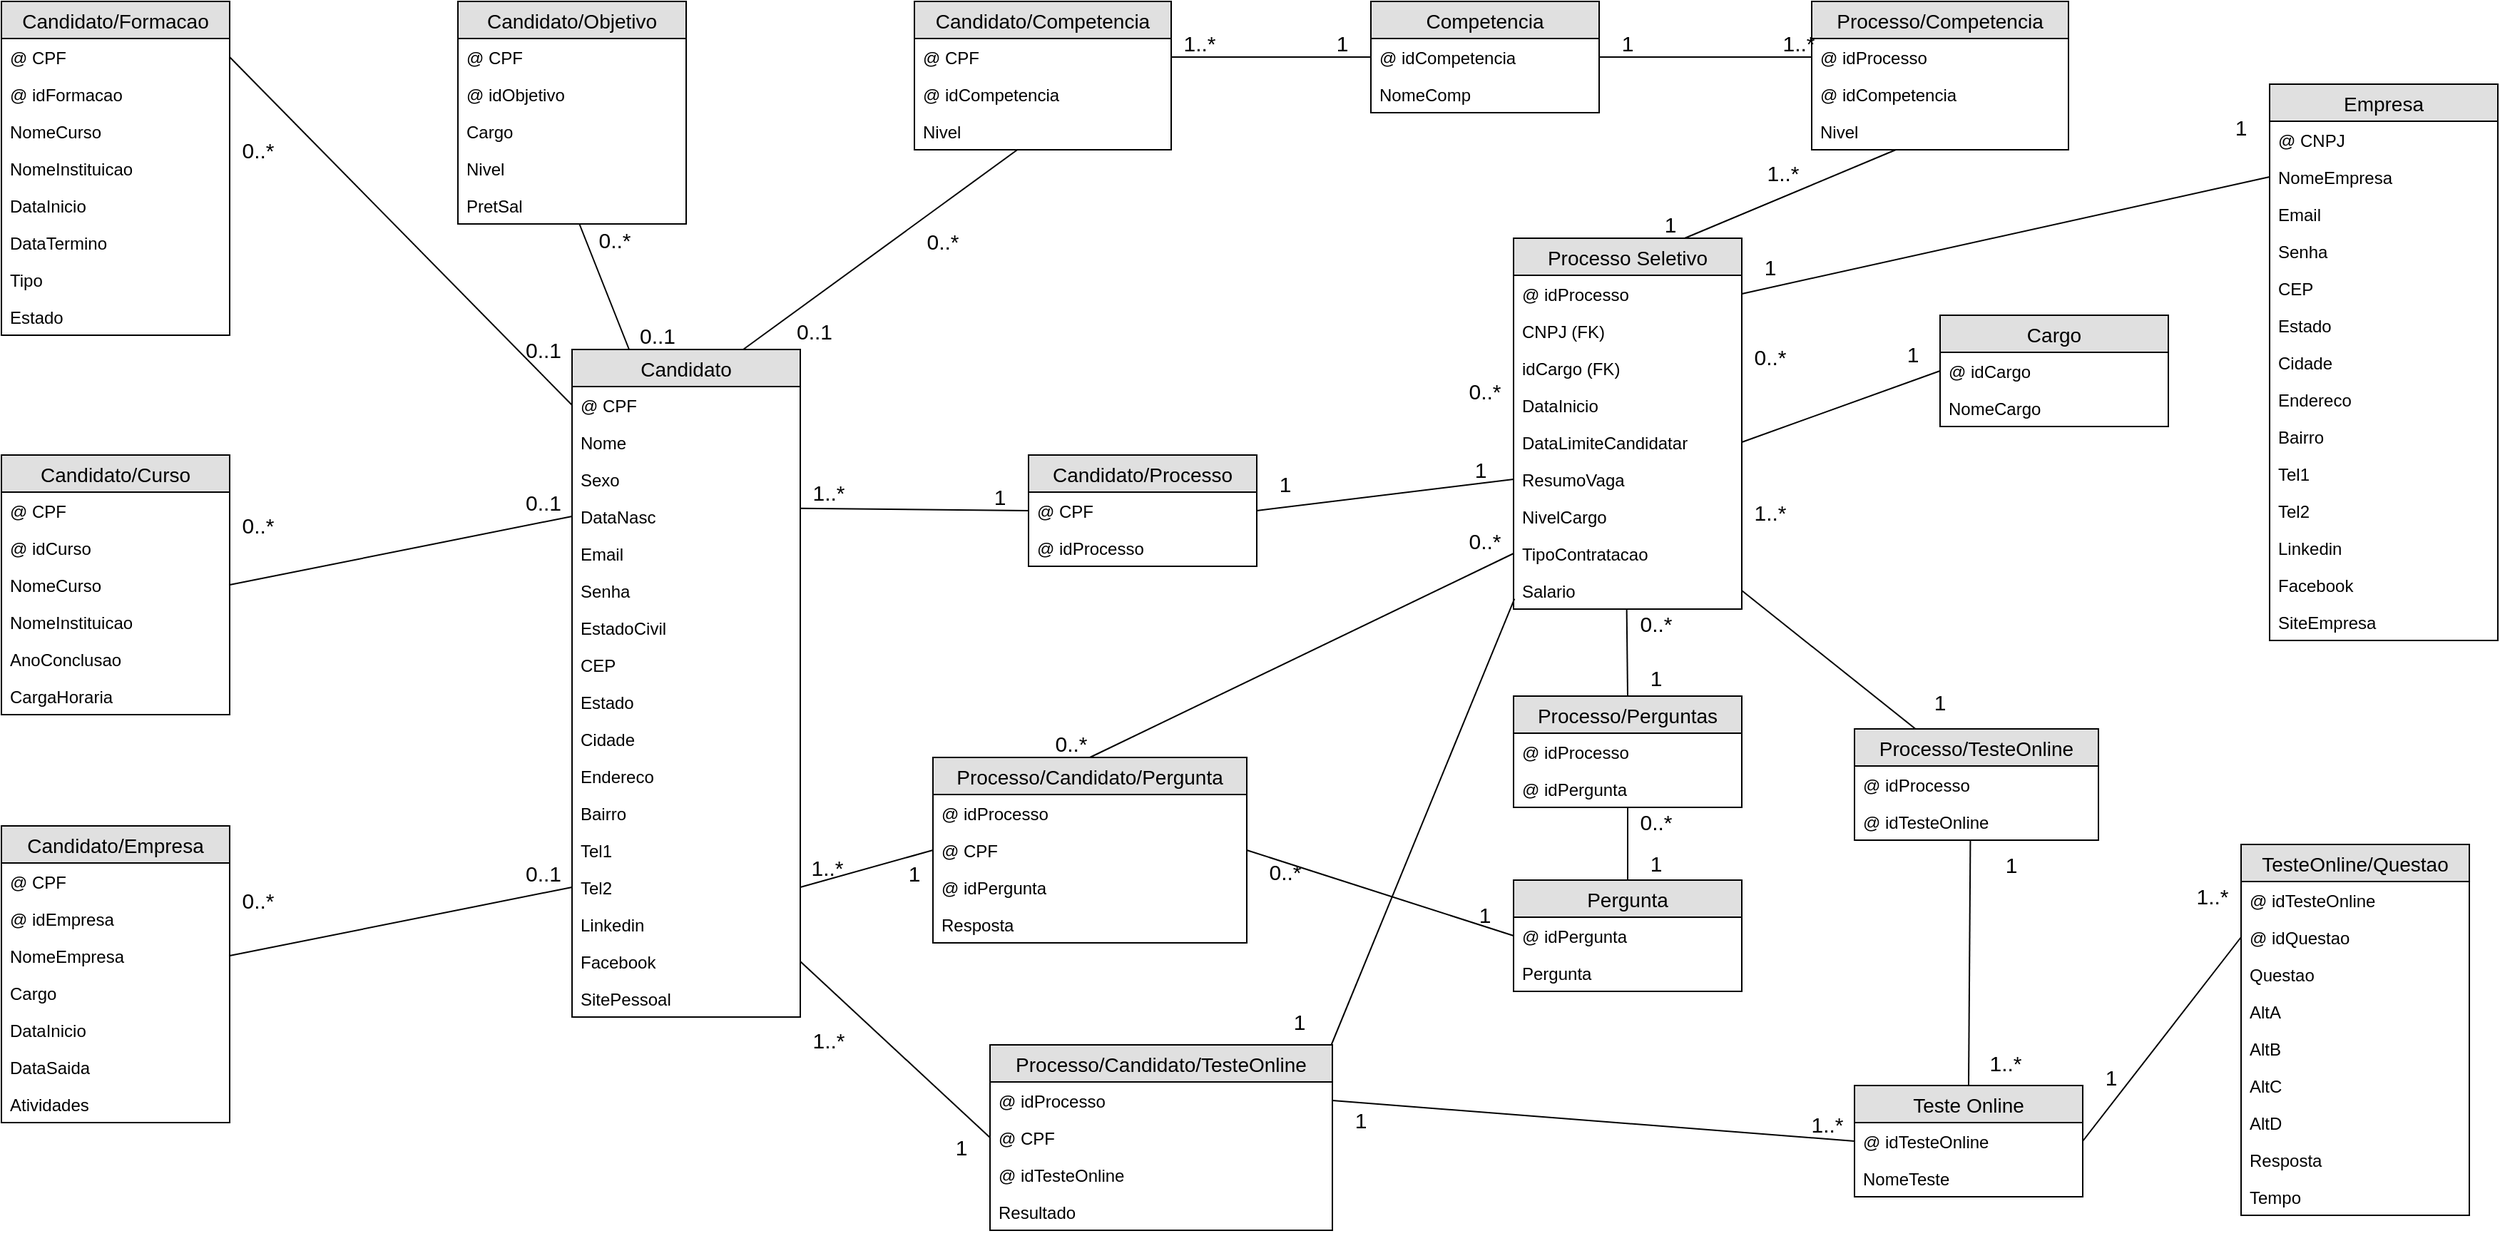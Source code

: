 <mxfile pages="1" version="11.2.3" type="device"><diagram id="gZRKdCwl7Jp5QsV24mif" name="Page-1"><mxGraphModel dx="2188" dy="503" grid="1" gridSize="10" guides="1" tooltips="1" connect="1" arrows="1" fold="1" page="1" pageScale="1" pageWidth="1169" pageHeight="827" math="0" shadow="0"><root><mxCell id="0"/><mxCell id="1" parent="0"/><mxCell id="XUHf2c2LkmQkHWAcZrHW-156" style="edgeStyle=none;rounded=0;orthogonalLoop=1;jettySize=auto;html=1;exitX=0.25;exitY=0;exitDx=0;exitDy=0;endArrow=none;endFill=0;" parent="1" source="XUHf2c2LkmQkHWAcZrHW-3" target="XUHf2c2LkmQkHWAcZrHW-34" edge="1"><mxGeometry relative="1" as="geometry"/></mxCell><mxCell id="XUHf2c2LkmQkHWAcZrHW-157" style="edgeStyle=none;rounded=0;orthogonalLoop=1;jettySize=auto;html=1;exitX=0.75;exitY=0;exitDx=0;exitDy=0;endArrow=none;endFill=0;" parent="1" source="XUHf2c2LkmQkHWAcZrHW-3" target="XUHf2c2LkmQkHWAcZrHW-56" edge="1"><mxGeometry relative="1" as="geometry"/></mxCell><mxCell id="XUHf2c2LkmQkHWAcZrHW-3" value="Candidato" style="swimlane;fontStyle=0;childLayout=stackLayout;horizontal=1;startSize=26;fillColor=#e0e0e0;horizontalStack=0;resizeParent=1;resizeParentMax=0;resizeLast=0;collapsible=1;marginBottom=0;swimlaneFillColor=#ffffff;align=center;fontSize=14;" parent="1" vertex="1"><mxGeometry x="160" y="284" width="160" height="468" as="geometry"/></mxCell><mxCell id="XUHf2c2LkmQkHWAcZrHW-4" value="@ CPF" style="text;strokeColor=none;fillColor=none;spacingLeft=4;spacingRight=4;overflow=hidden;rotatable=0;points=[[0,0.5],[1,0.5]];portConstraint=eastwest;fontSize=12;" parent="XUHf2c2LkmQkHWAcZrHW-3" vertex="1"><mxGeometry y="26" width="160" height="26" as="geometry"/></mxCell><mxCell id="XUHf2c2LkmQkHWAcZrHW-5" value="Nome" style="text;strokeColor=none;fillColor=none;spacingLeft=4;spacingRight=4;overflow=hidden;rotatable=0;points=[[0,0.5],[1,0.5]];portConstraint=eastwest;fontSize=12;" parent="XUHf2c2LkmQkHWAcZrHW-3" vertex="1"><mxGeometry y="52" width="160" height="26" as="geometry"/></mxCell><mxCell id="XUHf2c2LkmQkHWAcZrHW-6" value="Sexo" style="text;strokeColor=none;fillColor=none;spacingLeft=4;spacingRight=4;overflow=hidden;rotatable=0;points=[[0,0.5],[1,0.5]];portConstraint=eastwest;fontSize=12;" parent="XUHf2c2LkmQkHWAcZrHW-3" vertex="1"><mxGeometry y="78" width="160" height="26" as="geometry"/></mxCell><mxCell id="XUHf2c2LkmQkHWAcZrHW-7" value="DataNasc" style="text;strokeColor=none;fillColor=none;spacingLeft=4;spacingRight=4;overflow=hidden;rotatable=0;points=[[0,0.5],[1,0.5]];portConstraint=eastwest;fontSize=12;" parent="XUHf2c2LkmQkHWAcZrHW-3" vertex="1"><mxGeometry y="104" width="160" height="26" as="geometry"/></mxCell><mxCell id="XUHf2c2LkmQkHWAcZrHW-8" value="Email" style="text;strokeColor=none;fillColor=none;spacingLeft=4;spacingRight=4;overflow=hidden;rotatable=0;points=[[0,0.5],[1,0.5]];portConstraint=eastwest;fontSize=12;" parent="XUHf2c2LkmQkHWAcZrHW-3" vertex="1"><mxGeometry y="130" width="160" height="26" as="geometry"/></mxCell><mxCell id="XUHf2c2LkmQkHWAcZrHW-9" value="Senha" style="text;strokeColor=none;fillColor=none;spacingLeft=4;spacingRight=4;overflow=hidden;rotatable=0;points=[[0,0.5],[1,0.5]];portConstraint=eastwest;fontSize=12;" parent="XUHf2c2LkmQkHWAcZrHW-3" vertex="1"><mxGeometry y="156" width="160" height="26" as="geometry"/></mxCell><mxCell id="XUHf2c2LkmQkHWAcZrHW-10" value="EstadoCivil" style="text;strokeColor=none;fillColor=none;spacingLeft=4;spacingRight=4;overflow=hidden;rotatable=0;points=[[0,0.5],[1,0.5]];portConstraint=eastwest;fontSize=12;" parent="XUHf2c2LkmQkHWAcZrHW-3" vertex="1"><mxGeometry y="182" width="160" height="26" as="geometry"/></mxCell><mxCell id="XUHf2c2LkmQkHWAcZrHW-11" value="CEP" style="text;strokeColor=none;fillColor=none;spacingLeft=4;spacingRight=4;overflow=hidden;rotatable=0;points=[[0,0.5],[1,0.5]];portConstraint=eastwest;fontSize=12;" parent="XUHf2c2LkmQkHWAcZrHW-3" vertex="1"><mxGeometry y="208" width="160" height="26" as="geometry"/></mxCell><mxCell id="XUHf2c2LkmQkHWAcZrHW-12" value="Estado" style="text;strokeColor=none;fillColor=none;spacingLeft=4;spacingRight=4;overflow=hidden;rotatable=0;points=[[0,0.5],[1,0.5]];portConstraint=eastwest;fontSize=12;" parent="XUHf2c2LkmQkHWAcZrHW-3" vertex="1"><mxGeometry y="234" width="160" height="26" as="geometry"/></mxCell><mxCell id="XUHf2c2LkmQkHWAcZrHW-13" value="Cidade" style="text;strokeColor=none;fillColor=none;spacingLeft=4;spacingRight=4;overflow=hidden;rotatable=0;points=[[0,0.5],[1,0.5]];portConstraint=eastwest;fontSize=12;" parent="XUHf2c2LkmQkHWAcZrHW-3" vertex="1"><mxGeometry y="260" width="160" height="26" as="geometry"/></mxCell><mxCell id="XUHf2c2LkmQkHWAcZrHW-14" value="Endereco" style="text;strokeColor=none;fillColor=none;spacingLeft=4;spacingRight=4;overflow=hidden;rotatable=0;points=[[0,0.5],[1,0.5]];portConstraint=eastwest;fontSize=12;" parent="XUHf2c2LkmQkHWAcZrHW-3" vertex="1"><mxGeometry y="286" width="160" height="26" as="geometry"/></mxCell><mxCell id="XUHf2c2LkmQkHWAcZrHW-15" value="Bairro" style="text;strokeColor=none;fillColor=none;spacingLeft=4;spacingRight=4;overflow=hidden;rotatable=0;points=[[0,0.5],[1,0.5]];portConstraint=eastwest;fontSize=12;" parent="XUHf2c2LkmQkHWAcZrHW-3" vertex="1"><mxGeometry y="312" width="160" height="26" as="geometry"/></mxCell><mxCell id="XUHf2c2LkmQkHWAcZrHW-16" value="Tel1" style="text;strokeColor=none;fillColor=none;spacingLeft=4;spacingRight=4;overflow=hidden;rotatable=0;points=[[0,0.5],[1,0.5]];portConstraint=eastwest;fontSize=12;" parent="XUHf2c2LkmQkHWAcZrHW-3" vertex="1"><mxGeometry y="338" width="160" height="26" as="geometry"/></mxCell><mxCell id="XUHf2c2LkmQkHWAcZrHW-17" value="Tel2" style="text;strokeColor=none;fillColor=none;spacingLeft=4;spacingRight=4;overflow=hidden;rotatable=0;points=[[0,0.5],[1,0.5]];portConstraint=eastwest;fontSize=12;" parent="XUHf2c2LkmQkHWAcZrHW-3" vertex="1"><mxGeometry y="364" width="160" height="26" as="geometry"/></mxCell><mxCell id="XUHf2c2LkmQkHWAcZrHW-18" value="Linkedin" style="text;strokeColor=none;fillColor=none;spacingLeft=4;spacingRight=4;overflow=hidden;rotatable=0;points=[[0,0.5],[1,0.5]];portConstraint=eastwest;fontSize=12;" parent="XUHf2c2LkmQkHWAcZrHW-3" vertex="1"><mxGeometry y="390" width="160" height="26" as="geometry"/></mxCell><mxCell id="XUHf2c2LkmQkHWAcZrHW-19" value="Facebook" style="text;strokeColor=none;fillColor=none;spacingLeft=4;spacingRight=4;overflow=hidden;rotatable=0;points=[[0,0.5],[1,0.5]];portConstraint=eastwest;fontSize=12;" parent="XUHf2c2LkmQkHWAcZrHW-3" vertex="1"><mxGeometry y="416" width="160" height="26" as="geometry"/></mxCell><mxCell id="XUHf2c2LkmQkHWAcZrHW-20" value="SitePessoal" style="text;strokeColor=none;fillColor=none;spacingLeft=4;spacingRight=4;overflow=hidden;rotatable=0;points=[[0,0.5],[1,0.5]];portConstraint=eastwest;fontSize=12;" parent="XUHf2c2LkmQkHWAcZrHW-3" vertex="1"><mxGeometry y="442" width="160" height="26" as="geometry"/></mxCell><mxCell id="XUHf2c2LkmQkHWAcZrHW-21" value="Candidato/Formacao" style="swimlane;fontStyle=0;childLayout=stackLayout;horizontal=1;startSize=26;fillColor=#e0e0e0;horizontalStack=0;resizeParent=1;resizeParentMax=0;resizeLast=0;collapsible=1;marginBottom=0;swimlaneFillColor=#ffffff;align=center;fontSize=14;" parent="1" vertex="1"><mxGeometry x="-240" y="40" width="160" height="234" as="geometry"/></mxCell><mxCell id="XUHf2c2LkmQkHWAcZrHW-22" value="@ CPF" style="text;strokeColor=none;fillColor=none;spacingLeft=4;spacingRight=4;overflow=hidden;rotatable=0;points=[[0,0.5],[1,0.5]];portConstraint=eastwest;fontSize=12;" parent="XUHf2c2LkmQkHWAcZrHW-21" vertex="1"><mxGeometry y="26" width="160" height="26" as="geometry"/></mxCell><mxCell id="gfKZ4lxJIzVtjunbS7-8-3" value="@ idFormacao" style="text;strokeColor=none;fillColor=none;spacingLeft=4;spacingRight=4;overflow=hidden;rotatable=0;points=[[0,0.5],[1,0.5]];portConstraint=eastwest;fontSize=12;" vertex="1" parent="XUHf2c2LkmQkHWAcZrHW-21"><mxGeometry y="52" width="160" height="26" as="geometry"/></mxCell><mxCell id="XUHf2c2LkmQkHWAcZrHW-23" value="NomeCurso" style="text;strokeColor=none;fillColor=none;spacingLeft=4;spacingRight=4;overflow=hidden;rotatable=0;points=[[0,0.5],[1,0.5]];portConstraint=eastwest;fontSize=12;" parent="XUHf2c2LkmQkHWAcZrHW-21" vertex="1"><mxGeometry y="78" width="160" height="26" as="geometry"/></mxCell><mxCell id="XUHf2c2LkmQkHWAcZrHW-24" value="NomeInstituicao" style="text;strokeColor=none;fillColor=none;spacingLeft=4;spacingRight=4;overflow=hidden;rotatable=0;points=[[0,0.5],[1,0.5]];portConstraint=eastwest;fontSize=12;" parent="XUHf2c2LkmQkHWAcZrHW-21" vertex="1"><mxGeometry y="104" width="160" height="26" as="geometry"/></mxCell><mxCell id="XUHf2c2LkmQkHWAcZrHW-26" value="DataInicio" style="text;strokeColor=none;fillColor=none;spacingLeft=4;spacingRight=4;overflow=hidden;rotatable=0;points=[[0,0.5],[1,0.5]];portConstraint=eastwest;fontSize=12;" parent="XUHf2c2LkmQkHWAcZrHW-21" vertex="1"><mxGeometry y="130" width="160" height="26" as="geometry"/></mxCell><mxCell id="XUHf2c2LkmQkHWAcZrHW-27" value="DataTermino" style="text;strokeColor=none;fillColor=none;spacingLeft=4;spacingRight=4;overflow=hidden;rotatable=0;points=[[0,0.5],[1,0.5]];portConstraint=eastwest;fontSize=12;" parent="XUHf2c2LkmQkHWAcZrHW-21" vertex="1"><mxGeometry y="156" width="160" height="26" as="geometry"/></mxCell><mxCell id="XUHf2c2LkmQkHWAcZrHW-28" value="Tipo" style="text;strokeColor=none;fillColor=none;spacingLeft=4;spacingRight=4;overflow=hidden;rotatable=0;points=[[0,0.5],[1,0.5]];portConstraint=eastwest;fontSize=12;" parent="XUHf2c2LkmQkHWAcZrHW-21" vertex="1"><mxGeometry y="182" width="160" height="26" as="geometry"/></mxCell><mxCell id="XUHf2c2LkmQkHWAcZrHW-29" value="Estado" style="text;strokeColor=none;fillColor=none;spacingLeft=4;spacingRight=4;overflow=hidden;rotatable=0;points=[[0,0.5],[1,0.5]];portConstraint=eastwest;fontSize=12;" parent="XUHf2c2LkmQkHWAcZrHW-21" vertex="1"><mxGeometry y="208" width="160" height="26" as="geometry"/></mxCell><mxCell id="XUHf2c2LkmQkHWAcZrHW-30" value="Candidato/Objetivo" style="swimlane;fontStyle=0;childLayout=stackLayout;horizontal=1;startSize=26;fillColor=#e0e0e0;horizontalStack=0;resizeParent=1;resizeParentMax=0;resizeLast=0;collapsible=1;marginBottom=0;swimlaneFillColor=#ffffff;align=center;fontSize=14;" parent="1" vertex="1"><mxGeometry x="80" y="40" width="160" height="156" as="geometry"/></mxCell><mxCell id="XUHf2c2LkmQkHWAcZrHW-31" value="@ CPF" style="text;strokeColor=none;fillColor=none;spacingLeft=4;spacingRight=4;overflow=hidden;rotatable=0;points=[[0,0.5],[1,0.5]];portConstraint=eastwest;fontSize=12;" parent="XUHf2c2LkmQkHWAcZrHW-30" vertex="1"><mxGeometry y="26" width="160" height="26" as="geometry"/></mxCell><mxCell id="gfKZ4lxJIzVtjunbS7-8-6" value="@ idObjetivo" style="text;strokeColor=none;fillColor=none;spacingLeft=4;spacingRight=4;overflow=hidden;rotatable=0;points=[[0,0.5],[1,0.5]];portConstraint=eastwest;fontSize=12;" vertex="1" parent="XUHf2c2LkmQkHWAcZrHW-30"><mxGeometry y="52" width="160" height="26" as="geometry"/></mxCell><mxCell id="XUHf2c2LkmQkHWAcZrHW-32" value="Cargo" style="text;strokeColor=none;fillColor=none;spacingLeft=4;spacingRight=4;overflow=hidden;rotatable=0;points=[[0,0.5],[1,0.5]];portConstraint=eastwest;fontSize=12;" parent="XUHf2c2LkmQkHWAcZrHW-30" vertex="1"><mxGeometry y="78" width="160" height="26" as="geometry"/></mxCell><mxCell id="XUHf2c2LkmQkHWAcZrHW-33" value="Nivel" style="text;strokeColor=none;fillColor=none;spacingLeft=4;spacingRight=4;overflow=hidden;rotatable=0;points=[[0,0.5],[1,0.5]];portConstraint=eastwest;fontSize=12;" parent="XUHf2c2LkmQkHWAcZrHW-30" vertex="1"><mxGeometry y="104" width="160" height="26" as="geometry"/></mxCell><mxCell id="XUHf2c2LkmQkHWAcZrHW-34" value="PretSal&#10;" style="text;strokeColor=none;fillColor=none;spacingLeft=4;spacingRight=4;overflow=hidden;rotatable=0;points=[[0,0.5],[1,0.5]];portConstraint=eastwest;fontSize=12;" parent="XUHf2c2LkmQkHWAcZrHW-30" vertex="1"><mxGeometry y="130" width="160" height="26" as="geometry"/></mxCell><mxCell id="XUHf2c2LkmQkHWAcZrHW-36" value="Candidato/Curso" style="swimlane;fontStyle=0;childLayout=stackLayout;horizontal=1;startSize=26;fillColor=#e0e0e0;horizontalStack=0;resizeParent=1;resizeParentMax=0;resizeLast=0;collapsible=1;marginBottom=0;swimlaneFillColor=#ffffff;align=center;fontSize=14;" parent="1" vertex="1"><mxGeometry x="-240" y="358" width="160" height="182" as="geometry"/></mxCell><mxCell id="gfKZ4lxJIzVtjunbS7-8-8" value="@ CPF" style="text;strokeColor=none;fillColor=none;spacingLeft=4;spacingRight=4;overflow=hidden;rotatable=0;points=[[0,0.5],[1,0.5]];portConstraint=eastwest;fontSize=12;" vertex="1" parent="XUHf2c2LkmQkHWAcZrHW-36"><mxGeometry y="26" width="160" height="26" as="geometry"/></mxCell><mxCell id="XUHf2c2LkmQkHWAcZrHW-37" value="@ idCurso" style="text;strokeColor=none;fillColor=none;spacingLeft=4;spacingRight=4;overflow=hidden;rotatable=0;points=[[0,0.5],[1,0.5]];portConstraint=eastwest;fontSize=12;" parent="XUHf2c2LkmQkHWAcZrHW-36" vertex="1"><mxGeometry y="52" width="160" height="26" as="geometry"/></mxCell><mxCell id="XUHf2c2LkmQkHWAcZrHW-38" value="NomeCurso" style="text;strokeColor=none;fillColor=none;spacingLeft=4;spacingRight=4;overflow=hidden;rotatable=0;points=[[0,0.5],[1,0.5]];portConstraint=eastwest;fontSize=12;" parent="XUHf2c2LkmQkHWAcZrHW-36" vertex="1"><mxGeometry y="78" width="160" height="26" as="geometry"/></mxCell><mxCell id="XUHf2c2LkmQkHWAcZrHW-39" value="NomeInstituicao" style="text;strokeColor=none;fillColor=none;spacingLeft=4;spacingRight=4;overflow=hidden;rotatable=0;points=[[0,0.5],[1,0.5]];portConstraint=eastwest;fontSize=12;" parent="XUHf2c2LkmQkHWAcZrHW-36" vertex="1"><mxGeometry y="104" width="160" height="26" as="geometry"/></mxCell><mxCell id="XUHf2c2LkmQkHWAcZrHW-43" value="AnoConclusao" style="text;strokeColor=none;fillColor=none;spacingLeft=4;spacingRight=4;overflow=hidden;rotatable=0;points=[[0,0.5],[1,0.5]];portConstraint=eastwest;fontSize=12;" parent="XUHf2c2LkmQkHWAcZrHW-36" vertex="1"><mxGeometry y="130" width="160" height="26" as="geometry"/></mxCell><mxCell id="XUHf2c2LkmQkHWAcZrHW-44" value="CargaHoraria" style="text;strokeColor=none;fillColor=none;spacingLeft=4;spacingRight=4;overflow=hidden;rotatable=0;points=[[0,0.5],[1,0.5]];portConstraint=eastwest;fontSize=12;" parent="XUHf2c2LkmQkHWAcZrHW-36" vertex="1"><mxGeometry y="156" width="160" height="26" as="geometry"/></mxCell><mxCell id="XUHf2c2LkmQkHWAcZrHW-46" value="Candidato/Empresa" style="swimlane;fontStyle=0;childLayout=stackLayout;horizontal=1;startSize=26;fillColor=#e0e0e0;horizontalStack=0;resizeParent=1;resizeParentMax=0;resizeLast=0;collapsible=1;marginBottom=0;swimlaneFillColor=#ffffff;align=center;fontSize=14;" parent="1" vertex="1"><mxGeometry x="-240" y="618" width="160" height="208" as="geometry"/></mxCell><mxCell id="gfKZ4lxJIzVtjunbS7-8-11" value="@ CPF" style="text;strokeColor=none;fillColor=none;spacingLeft=4;spacingRight=4;overflow=hidden;rotatable=0;points=[[0,0.5],[1,0.5]];portConstraint=eastwest;fontSize=12;" vertex="1" parent="XUHf2c2LkmQkHWAcZrHW-46"><mxGeometry y="26" width="160" height="26" as="geometry"/></mxCell><mxCell id="XUHf2c2LkmQkHWAcZrHW-47" value="@ idEmpresa" style="text;strokeColor=none;fillColor=none;spacingLeft=4;spacingRight=4;overflow=hidden;rotatable=0;points=[[0,0.5],[1,0.5]];portConstraint=eastwest;fontSize=12;" parent="XUHf2c2LkmQkHWAcZrHW-46" vertex="1"><mxGeometry y="52" width="160" height="26" as="geometry"/></mxCell><mxCell id="XUHf2c2LkmQkHWAcZrHW-48" value="NomeEmpresa" style="text;strokeColor=none;fillColor=none;spacingLeft=4;spacingRight=4;overflow=hidden;rotatable=0;points=[[0,0.5],[1,0.5]];portConstraint=eastwest;fontSize=12;" parent="XUHf2c2LkmQkHWAcZrHW-46" vertex="1"><mxGeometry y="78" width="160" height="26" as="geometry"/></mxCell><mxCell id="XUHf2c2LkmQkHWAcZrHW-49" value="Cargo" style="text;strokeColor=none;fillColor=none;spacingLeft=4;spacingRight=4;overflow=hidden;rotatable=0;points=[[0,0.5],[1,0.5]];portConstraint=eastwest;fontSize=12;" parent="XUHf2c2LkmQkHWAcZrHW-46" vertex="1"><mxGeometry y="104" width="160" height="26" as="geometry"/></mxCell><mxCell id="XUHf2c2LkmQkHWAcZrHW-50" value="DataInicio" style="text;strokeColor=none;fillColor=none;spacingLeft=4;spacingRight=4;overflow=hidden;rotatable=0;points=[[0,0.5],[1,0.5]];portConstraint=eastwest;fontSize=12;" parent="XUHf2c2LkmQkHWAcZrHW-46" vertex="1"><mxGeometry y="130" width="160" height="26" as="geometry"/></mxCell><mxCell id="XUHf2c2LkmQkHWAcZrHW-51" value="DataSaida" style="text;strokeColor=none;fillColor=none;spacingLeft=4;spacingRight=4;overflow=hidden;rotatable=0;points=[[0,0.5],[1,0.5]];portConstraint=eastwest;fontSize=12;" parent="XUHf2c2LkmQkHWAcZrHW-46" vertex="1"><mxGeometry y="156" width="160" height="26" as="geometry"/></mxCell><mxCell id="XUHf2c2LkmQkHWAcZrHW-52" value="Atividades" style="text;strokeColor=none;fillColor=none;spacingLeft=4;spacingRight=4;overflow=hidden;rotatable=0;points=[[0,0.5],[1,0.5]];portConstraint=eastwest;fontSize=12;" parent="XUHf2c2LkmQkHWAcZrHW-46" vertex="1"><mxGeometry y="182" width="160" height="26" as="geometry"/></mxCell><mxCell id="XUHf2c2LkmQkHWAcZrHW-54" value="Candidato/Competencia" style="swimlane;fontStyle=0;childLayout=stackLayout;horizontal=1;startSize=26;fillColor=#e0e0e0;horizontalStack=0;resizeParent=1;resizeParentMax=0;resizeLast=0;collapsible=1;marginBottom=0;swimlaneFillColor=#ffffff;align=center;fontSize=14;" parent="1" vertex="1"><mxGeometry x="400" y="40" width="180" height="104" as="geometry"/></mxCell><mxCell id="XUHf2c2LkmQkHWAcZrHW-55" value="@ CPF" style="text;strokeColor=none;fillColor=none;spacingLeft=4;spacingRight=4;overflow=hidden;rotatable=0;points=[[0,0.5],[1,0.5]];portConstraint=eastwest;fontSize=12;" parent="XUHf2c2LkmQkHWAcZrHW-54" vertex="1"><mxGeometry y="26" width="180" height="26" as="geometry"/></mxCell><mxCell id="gfKZ4lxJIzVtjunbS7-8-7" value="@ idCompetencia" style="text;strokeColor=none;fillColor=none;spacingLeft=4;spacingRight=4;overflow=hidden;rotatable=0;points=[[0,0.5],[1,0.5]];portConstraint=eastwest;fontSize=12;" vertex="1" parent="XUHf2c2LkmQkHWAcZrHW-54"><mxGeometry y="52" width="180" height="26" as="geometry"/></mxCell><mxCell id="XUHf2c2LkmQkHWAcZrHW-56" value="Nivel" style="text;strokeColor=none;fillColor=none;spacingLeft=4;spacingRight=4;overflow=hidden;rotatable=0;points=[[0,0.5],[1,0.5]];portConstraint=eastwest;fontSize=12;" parent="XUHf2c2LkmQkHWAcZrHW-54" vertex="1"><mxGeometry y="78" width="180" height="26" as="geometry"/></mxCell><mxCell id="XUHf2c2LkmQkHWAcZrHW-59" value="Competencia" style="swimlane;fontStyle=0;childLayout=stackLayout;horizontal=1;startSize=26;fillColor=#e0e0e0;horizontalStack=0;resizeParent=1;resizeParentMax=0;resizeLast=0;collapsible=1;marginBottom=0;swimlaneFillColor=#ffffff;align=center;fontSize=14;" parent="1" vertex="1"><mxGeometry x="720" y="40" width="160" height="78" as="geometry"/></mxCell><mxCell id="XUHf2c2LkmQkHWAcZrHW-60" value="@ idCompetencia" style="text;strokeColor=none;fillColor=none;spacingLeft=4;spacingRight=4;overflow=hidden;rotatable=0;points=[[0,0.5],[1,0.5]];portConstraint=eastwest;fontSize=12;" parent="XUHf2c2LkmQkHWAcZrHW-59" vertex="1"><mxGeometry y="26" width="160" height="26" as="geometry"/></mxCell><mxCell id="XUHf2c2LkmQkHWAcZrHW-61" value="NomeComp" style="text;strokeColor=none;fillColor=none;spacingLeft=4;spacingRight=4;overflow=hidden;rotatable=0;points=[[0,0.5],[1,0.5]];portConstraint=eastwest;fontSize=12;" parent="XUHf2c2LkmQkHWAcZrHW-59" vertex="1"><mxGeometry y="52" width="160" height="26" as="geometry"/></mxCell><mxCell id="XUHf2c2LkmQkHWAcZrHW-63" value="Processo/Competencia" style="swimlane;fontStyle=0;childLayout=stackLayout;horizontal=1;startSize=26;fillColor=#e0e0e0;horizontalStack=0;resizeParent=1;resizeParentMax=0;resizeLast=0;collapsible=1;marginBottom=0;swimlaneFillColor=#ffffff;align=center;fontSize=14;" parent="1" vertex="1"><mxGeometry x="1029" y="40" width="180" height="104" as="geometry"/></mxCell><mxCell id="Uyhn_n0TIYchTxJycpfH-27" value="@ idProcesso" style="text;strokeColor=none;fillColor=none;spacingLeft=4;spacingRight=4;overflow=hidden;rotatable=0;points=[[0,0.5],[1,0.5]];portConstraint=eastwest;fontSize=12;" parent="XUHf2c2LkmQkHWAcZrHW-63" vertex="1"><mxGeometry y="26" width="180" height="26" as="geometry"/></mxCell><mxCell id="Uyhn_n0TIYchTxJycpfH-13" value="@ idCompetencia" style="text;strokeColor=none;fillColor=none;spacingLeft=4;spacingRight=4;overflow=hidden;rotatable=0;points=[[0,0.5],[1,0.5]];portConstraint=eastwest;fontSize=12;" parent="XUHf2c2LkmQkHWAcZrHW-63" vertex="1"><mxGeometry y="52" width="180" height="26" as="geometry"/></mxCell><mxCell id="XUHf2c2LkmQkHWAcZrHW-65" value="Nivel" style="text;strokeColor=none;fillColor=none;spacingLeft=4;spacingRight=4;overflow=hidden;rotatable=0;points=[[0,0.5],[1,0.5]];portConstraint=eastwest;fontSize=12;" parent="XUHf2c2LkmQkHWAcZrHW-63" vertex="1"><mxGeometry y="78" width="180" height="26" as="geometry"/></mxCell><mxCell id="XUHf2c2LkmQkHWAcZrHW-73" value="Processo Seletivo" style="swimlane;fontStyle=0;childLayout=stackLayout;horizontal=1;startSize=26;fillColor=#e0e0e0;horizontalStack=0;resizeParent=1;resizeParentMax=0;resizeLast=0;collapsible=1;marginBottom=0;swimlaneFillColor=#ffffff;align=center;fontSize=14;" parent="1" vertex="1"><mxGeometry x="820" y="206" width="160" height="260" as="geometry"/></mxCell><mxCell id="XUHf2c2LkmQkHWAcZrHW-74" value="@ idProcesso&#10;" style="text;strokeColor=none;fillColor=none;spacingLeft=4;spacingRight=4;overflow=hidden;rotatable=0;points=[[0,0.5],[1,0.5]];portConstraint=eastwest;fontSize=12;" parent="XUHf2c2LkmQkHWAcZrHW-73" vertex="1"><mxGeometry y="26" width="160" height="26" as="geometry"/></mxCell><mxCell id="Uyhn_n0TIYchTxJycpfH-24" value="CNPJ (FK)" style="text;strokeColor=none;fillColor=none;spacingLeft=4;spacingRight=4;overflow=hidden;rotatable=0;points=[[0,0.5],[1,0.5]];portConstraint=eastwest;fontSize=12;" parent="XUHf2c2LkmQkHWAcZrHW-73" vertex="1"><mxGeometry y="52" width="160" height="26" as="geometry"/></mxCell><mxCell id="Uyhn_n0TIYchTxJycpfH-19" value="idCargo (FK)" style="text;strokeColor=none;fillColor=none;spacingLeft=4;spacingRight=4;overflow=hidden;rotatable=0;points=[[0,0.5],[1,0.5]];portConstraint=eastwest;fontSize=12;" parent="XUHf2c2LkmQkHWAcZrHW-73" vertex="1"><mxGeometry y="78" width="160" height="26" as="geometry"/></mxCell><mxCell id="XUHf2c2LkmQkHWAcZrHW-75" value="DataInicio" style="text;strokeColor=none;fillColor=none;spacingLeft=4;spacingRight=4;overflow=hidden;rotatable=0;points=[[0,0.5],[1,0.5]];portConstraint=eastwest;fontSize=12;" parent="XUHf2c2LkmQkHWAcZrHW-73" vertex="1"><mxGeometry y="104" width="160" height="26" as="geometry"/></mxCell><mxCell id="XUHf2c2LkmQkHWAcZrHW-76" value="DataLimiteCandidatar" style="text;strokeColor=none;fillColor=none;spacingLeft=4;spacingRight=4;overflow=hidden;rotatable=0;points=[[0,0.5],[1,0.5]];portConstraint=eastwest;fontSize=12;" parent="XUHf2c2LkmQkHWAcZrHW-73" vertex="1"><mxGeometry y="130" width="160" height="26" as="geometry"/></mxCell><mxCell id="XUHf2c2LkmQkHWAcZrHW-82" value="ResumoVaga" style="text;strokeColor=none;fillColor=none;spacingLeft=4;spacingRight=4;overflow=hidden;rotatable=0;points=[[0,0.5],[1,0.5]];portConstraint=eastwest;fontSize=12;" parent="XUHf2c2LkmQkHWAcZrHW-73" vertex="1"><mxGeometry y="156" width="160" height="26" as="geometry"/></mxCell><mxCell id="XUHf2c2LkmQkHWAcZrHW-83" value="NivelCargo" style="text;strokeColor=none;fillColor=none;spacingLeft=4;spacingRight=4;overflow=hidden;rotatable=0;points=[[0,0.5],[1,0.5]];portConstraint=eastwest;fontSize=12;" parent="XUHf2c2LkmQkHWAcZrHW-73" vertex="1"><mxGeometry y="182" width="160" height="26" as="geometry"/></mxCell><mxCell id="XUHf2c2LkmQkHWAcZrHW-84" value="TipoContratacao" style="text;strokeColor=none;fillColor=none;spacingLeft=4;spacingRight=4;overflow=hidden;rotatable=0;points=[[0,0.5],[1,0.5]];portConstraint=eastwest;fontSize=12;" parent="XUHf2c2LkmQkHWAcZrHW-73" vertex="1"><mxGeometry y="208" width="160" height="26" as="geometry"/></mxCell><mxCell id="XUHf2c2LkmQkHWAcZrHW-85" value="Salario" style="text;strokeColor=none;fillColor=none;spacingLeft=4;spacingRight=4;overflow=hidden;rotatable=0;points=[[0,0.5],[1,0.5]];portConstraint=eastwest;fontSize=12;" parent="XUHf2c2LkmQkHWAcZrHW-73" vertex="1"><mxGeometry y="234" width="160" height="26" as="geometry"/></mxCell><mxCell id="XUHf2c2LkmQkHWAcZrHW-77" value="Candidato/Processo" style="swimlane;fontStyle=0;childLayout=stackLayout;horizontal=1;startSize=26;fillColor=#e0e0e0;horizontalStack=0;resizeParent=1;resizeParentMax=0;resizeLast=0;collapsible=1;marginBottom=0;swimlaneFillColor=#ffffff;align=center;fontSize=14;" parent="1" vertex="1"><mxGeometry x="480" y="358" width="160" height="78" as="geometry"/></mxCell><mxCell id="XUHf2c2LkmQkHWAcZrHW-79" value="@ CPF" style="text;strokeColor=none;fillColor=none;spacingLeft=4;spacingRight=4;overflow=hidden;rotatable=0;points=[[0,0.5],[1,0.5]];portConstraint=eastwest;fontSize=12;" parent="XUHf2c2LkmQkHWAcZrHW-77" vertex="1"><mxGeometry y="26" width="160" height="26" as="geometry"/></mxCell><mxCell id="XUHf2c2LkmQkHWAcZrHW-80" value="@ idProcesso" style="text;strokeColor=none;fillColor=none;spacingLeft=4;spacingRight=4;overflow=hidden;rotatable=0;points=[[0,0.5],[1,0.5]];portConstraint=eastwest;fontSize=12;" parent="XUHf2c2LkmQkHWAcZrHW-77" vertex="1"><mxGeometry y="52" width="160" height="26" as="geometry"/></mxCell><mxCell id="XUHf2c2LkmQkHWAcZrHW-86" value="Cargo" style="swimlane;fontStyle=0;childLayout=stackLayout;horizontal=1;startSize=26;fillColor=#e0e0e0;horizontalStack=0;resizeParent=1;resizeParentMax=0;resizeLast=0;collapsible=1;marginBottom=0;swimlaneFillColor=#ffffff;align=center;fontSize=14;" parent="1" vertex="1"><mxGeometry x="1119" y="260" width="160" height="78" as="geometry"/></mxCell><mxCell id="XUHf2c2LkmQkHWAcZrHW-87" value="@ idCargo" style="text;strokeColor=none;fillColor=none;spacingLeft=4;spacingRight=4;overflow=hidden;rotatable=0;points=[[0,0.5],[1,0.5]];portConstraint=eastwest;fontSize=12;" parent="XUHf2c2LkmQkHWAcZrHW-86" vertex="1"><mxGeometry y="26" width="160" height="26" as="geometry"/></mxCell><mxCell id="XUHf2c2LkmQkHWAcZrHW-88" value="NomeCargo" style="text;strokeColor=none;fillColor=none;spacingLeft=4;spacingRight=4;overflow=hidden;rotatable=0;points=[[0,0.5],[1,0.5]];portConstraint=eastwest;fontSize=12;" parent="XUHf2c2LkmQkHWAcZrHW-86" vertex="1"><mxGeometry y="52" width="160" height="26" as="geometry"/></mxCell><mxCell id="XUHf2c2LkmQkHWAcZrHW-90" value="Processo/Candidato/Pergunta" style="swimlane;fontStyle=0;childLayout=stackLayout;horizontal=1;startSize=26;fillColor=#e0e0e0;horizontalStack=0;resizeParent=1;resizeParentMax=0;resizeLast=0;collapsible=1;marginBottom=0;swimlaneFillColor=#ffffff;align=center;fontSize=14;" parent="1" vertex="1"><mxGeometry x="413" y="570" width="220" height="130" as="geometry"/></mxCell><mxCell id="XUHf2c2LkmQkHWAcZrHW-91" value="@ idProcesso" style="text;strokeColor=none;fillColor=none;spacingLeft=4;spacingRight=4;overflow=hidden;rotatable=0;points=[[0,0.5],[1,0.5]];portConstraint=eastwest;fontSize=12;" parent="XUHf2c2LkmQkHWAcZrHW-90" vertex="1"><mxGeometry y="26" width="220" height="26" as="geometry"/></mxCell><mxCell id="XUHf2c2LkmQkHWAcZrHW-92" value="@ CPF" style="text;strokeColor=none;fillColor=none;spacingLeft=4;spacingRight=4;overflow=hidden;rotatable=0;points=[[0,0.5],[1,0.5]];portConstraint=eastwest;fontSize=12;" parent="XUHf2c2LkmQkHWAcZrHW-90" vertex="1"><mxGeometry y="52" width="220" height="26" as="geometry"/></mxCell><mxCell id="Uyhn_n0TIYchTxJycpfH-16" value="@ idPergunta" style="text;strokeColor=none;fillColor=none;spacingLeft=4;spacingRight=4;overflow=hidden;rotatable=0;points=[[0,0.5],[1,0.5]];portConstraint=eastwest;fontSize=12;" parent="XUHf2c2LkmQkHWAcZrHW-90" vertex="1"><mxGeometry y="78" width="220" height="26" as="geometry"/></mxCell><mxCell id="XUHf2c2LkmQkHWAcZrHW-93" value="Resposta" style="text;strokeColor=none;fillColor=none;spacingLeft=4;spacingRight=4;overflow=hidden;rotatable=0;points=[[0,0.5],[1,0.5]];portConstraint=eastwest;fontSize=12;" parent="XUHf2c2LkmQkHWAcZrHW-90" vertex="1"><mxGeometry y="104" width="220" height="26" as="geometry"/></mxCell><mxCell id="XUHf2c2LkmQkHWAcZrHW-214" style="edgeStyle=none;rounded=0;orthogonalLoop=1;jettySize=auto;html=1;exitX=0;exitY=0.5;exitDx=0;exitDy=0;endArrow=none;endFill=0;fontSize=15;entryX=1;entryY=0.5;entryDx=0;entryDy=0;" parent="1" source="XUHf2c2LkmQkHWAcZrHW-96" target="XUHf2c2LkmQkHWAcZrHW-19" edge="1"><mxGeometry relative="1" as="geometry"><mxPoint x="317" y="725" as="targetPoint"/></mxGeometry></mxCell><mxCell id="XUHf2c2LkmQkHWAcZrHW-94" value="Processo/Candidato/TesteOnline" style="swimlane;fontStyle=0;childLayout=stackLayout;horizontal=1;startSize=26;fillColor=#e0e0e0;horizontalStack=0;resizeParent=1;resizeParentMax=0;resizeLast=0;collapsible=1;marginBottom=0;swimlaneFillColor=#ffffff;align=center;fontSize=14;" parent="1" vertex="1"><mxGeometry x="453" y="771.5" width="240" height="130" as="geometry"/></mxCell><mxCell id="Uyhn_n0TIYchTxJycpfH-18" value="@ idProcesso" style="text;strokeColor=none;fillColor=none;spacingLeft=4;spacingRight=4;overflow=hidden;rotatable=0;points=[[0,0.5],[1,0.5]];portConstraint=eastwest;fontSize=12;" parent="XUHf2c2LkmQkHWAcZrHW-94" vertex="1"><mxGeometry y="26" width="240" height="26" as="geometry"/></mxCell><mxCell id="XUHf2c2LkmQkHWAcZrHW-96" value="@ CPF" style="text;strokeColor=none;fillColor=none;spacingLeft=4;spacingRight=4;overflow=hidden;rotatable=0;points=[[0,0.5],[1,0.5]];portConstraint=eastwest;fontSize=12;" parent="XUHf2c2LkmQkHWAcZrHW-94" vertex="1"><mxGeometry y="52" width="240" height="26" as="geometry"/></mxCell><mxCell id="Uyhn_n0TIYchTxJycpfH-2" value="@ idTesteOnline" style="text;strokeColor=none;fillColor=none;spacingLeft=4;spacingRight=4;overflow=hidden;rotatable=0;points=[[0,0.5],[1,0.5]];portConstraint=eastwest;fontSize=12;" parent="XUHf2c2LkmQkHWAcZrHW-94" vertex="1"><mxGeometry y="78" width="240" height="26" as="geometry"/></mxCell><mxCell id="XUHf2c2LkmQkHWAcZrHW-97" value="Resultado" style="text;strokeColor=none;fillColor=none;spacingLeft=4;spacingRight=4;overflow=hidden;rotatable=0;points=[[0,0.5],[1,0.5]];portConstraint=eastwest;fontSize=12;" parent="XUHf2c2LkmQkHWAcZrHW-94" vertex="1"><mxGeometry y="104" width="240" height="26" as="geometry"/></mxCell><mxCell id="XUHf2c2LkmQkHWAcZrHW-199" style="edgeStyle=none;rounded=0;orthogonalLoop=1;jettySize=auto;html=1;exitX=0.5;exitY=0;exitDx=0;exitDy=0;entryX=-0.017;entryY=0.008;entryDx=0;entryDy=0;endArrow=none;endFill=0;fontSize=15;entryPerimeter=0;" parent="1" source="XUHf2c2LkmQkHWAcZrHW-98" target="XUHf2c2LkmQkHWAcZrHW-198" edge="1"><mxGeometry relative="1" as="geometry"/></mxCell><mxCell id="XUHf2c2LkmQkHWAcZrHW-98" value="Processo/Perguntas" style="swimlane;fontStyle=0;childLayout=stackLayout;horizontal=1;startSize=26;fillColor=#e0e0e0;horizontalStack=0;resizeParent=1;resizeParentMax=0;resizeLast=0;collapsible=1;marginBottom=0;swimlaneFillColor=#ffffff;align=center;fontSize=14;" parent="1" vertex="1"><mxGeometry x="820" y="527" width="160" height="78" as="geometry"/></mxCell><mxCell id="XUHf2c2LkmQkHWAcZrHW-99" value="@ idProcesso" style="text;strokeColor=none;fillColor=none;spacingLeft=4;spacingRight=4;overflow=hidden;rotatable=0;points=[[0,0.5],[1,0.5]];portConstraint=eastwest;fontSize=12;" parent="XUHf2c2LkmQkHWAcZrHW-98" vertex="1"><mxGeometry y="26" width="160" height="26" as="geometry"/></mxCell><mxCell id="XUHf2c2LkmQkHWAcZrHW-100" value="@ idPergunta" style="text;strokeColor=none;fillColor=none;spacingLeft=4;spacingRight=4;overflow=hidden;rotatable=0;points=[[0,0.5],[1,0.5]];portConstraint=eastwest;fontSize=12;" parent="XUHf2c2LkmQkHWAcZrHW-98" vertex="1"><mxGeometry y="52" width="160" height="26" as="geometry"/></mxCell><mxCell id="XUHf2c2LkmQkHWAcZrHW-169" style="edgeStyle=none;rounded=0;orthogonalLoop=1;jettySize=auto;html=1;exitX=0.5;exitY=0;exitDx=0;exitDy=0;endArrow=none;endFill=0;" parent="1" source="XUHf2c2LkmQkHWAcZrHW-102" target="XUHf2c2LkmQkHWAcZrHW-100" edge="1"><mxGeometry relative="1" as="geometry"/></mxCell><mxCell id="XUHf2c2LkmQkHWAcZrHW-102" value="Pergunta" style="swimlane;fontStyle=0;childLayout=stackLayout;horizontal=1;startSize=26;fillColor=#e0e0e0;horizontalStack=0;resizeParent=1;resizeParentMax=0;resizeLast=0;collapsible=1;marginBottom=0;swimlaneFillColor=#ffffff;align=center;fontSize=14;" parent="1" vertex="1"><mxGeometry x="820" y="656" width="160" height="78" as="geometry"/></mxCell><mxCell id="XUHf2c2LkmQkHWAcZrHW-103" value="@ idPergunta" style="text;strokeColor=none;fillColor=none;spacingLeft=4;spacingRight=4;overflow=hidden;rotatable=0;points=[[0,0.5],[1,0.5]];portConstraint=eastwest;fontSize=12;" parent="XUHf2c2LkmQkHWAcZrHW-102" vertex="1"><mxGeometry y="26" width="160" height="26" as="geometry"/></mxCell><mxCell id="XUHf2c2LkmQkHWAcZrHW-104" value="Pergunta" style="text;strokeColor=none;fillColor=none;spacingLeft=4;spacingRight=4;overflow=hidden;rotatable=0;points=[[0,0.5],[1,0.5]];portConstraint=eastwest;fontSize=12;" parent="XUHf2c2LkmQkHWAcZrHW-102" vertex="1"><mxGeometry y="52" width="160" height="26" as="geometry"/></mxCell><mxCell id="XUHf2c2LkmQkHWAcZrHW-106" value="Processo/TesteOnline" style="swimlane;fontStyle=0;childLayout=stackLayout;horizontal=1;startSize=26;fillColor=#e0e0e0;horizontalStack=0;resizeParent=1;resizeParentMax=0;resizeLast=0;collapsible=1;marginBottom=0;swimlaneFillColor=#ffffff;align=center;fontSize=14;" parent="1" vertex="1"><mxGeometry x="1059" y="550" width="171" height="78" as="geometry"/></mxCell><mxCell id="XUHf2c2LkmQkHWAcZrHW-107" value="@ idProcesso" style="text;strokeColor=none;fillColor=none;spacingLeft=4;spacingRight=4;overflow=hidden;rotatable=0;points=[[0,0.5],[1,0.5]];portConstraint=eastwest;fontSize=12;" parent="XUHf2c2LkmQkHWAcZrHW-106" vertex="1"><mxGeometry y="26" width="171" height="26" as="geometry"/></mxCell><mxCell id="XUHf2c2LkmQkHWAcZrHW-108" value="@ idTesteOnline" style="text;strokeColor=none;fillColor=none;spacingLeft=4;spacingRight=4;overflow=hidden;rotatable=0;points=[[0,0.5],[1,0.5]];portConstraint=eastwest;fontSize=12;" parent="XUHf2c2LkmQkHWAcZrHW-106" vertex="1"><mxGeometry y="52" width="171" height="26" as="geometry"/></mxCell><mxCell id="XUHf2c2LkmQkHWAcZrHW-172" style="edgeStyle=none;rounded=0;orthogonalLoop=1;jettySize=auto;html=1;exitX=0.5;exitY=0;exitDx=0;exitDy=0;entryX=0.475;entryY=1;entryDx=0;entryDy=0;entryPerimeter=0;endArrow=none;endFill=0;" parent="1" source="XUHf2c2LkmQkHWAcZrHW-110" target="XUHf2c2LkmQkHWAcZrHW-108" edge="1"><mxGeometry relative="1" as="geometry"/></mxCell><mxCell id="XUHf2c2LkmQkHWAcZrHW-175" style="edgeStyle=none;rounded=0;orthogonalLoop=1;jettySize=auto;html=1;exitX=1;exitY=0.5;exitDx=0;exitDy=0;entryX=0;entryY=0.5;entryDx=0;entryDy=0;endArrow=none;endFill=0;" parent="1" source="XUHf2c2LkmQkHWAcZrHW-110" target="XUHf2c2LkmQkHWAcZrHW-115" edge="1"><mxGeometry relative="1" as="geometry"/></mxCell><mxCell id="XUHf2c2LkmQkHWAcZrHW-110" value="Teste Online" style="swimlane;fontStyle=0;childLayout=stackLayout;horizontal=1;startSize=26;fillColor=#e0e0e0;horizontalStack=0;resizeParent=1;resizeParentMax=0;resizeLast=0;collapsible=1;marginBottom=0;swimlaneFillColor=#ffffff;align=center;fontSize=14;" parent="1" vertex="1"><mxGeometry x="1059" y="800" width="160" height="78" as="geometry"/></mxCell><mxCell id="XUHf2c2LkmQkHWAcZrHW-111" value="@ idTesteOnline" style="text;strokeColor=none;fillColor=none;spacingLeft=4;spacingRight=4;overflow=hidden;rotatable=0;points=[[0,0.5],[1,0.5]];portConstraint=eastwest;fontSize=12;" parent="XUHf2c2LkmQkHWAcZrHW-110" vertex="1"><mxGeometry y="26" width="160" height="26" as="geometry"/></mxCell><mxCell id="XUHf2c2LkmQkHWAcZrHW-112" value="NomeTeste" style="text;strokeColor=none;fillColor=none;spacingLeft=4;spacingRight=4;overflow=hidden;rotatable=0;points=[[0,0.5],[1,0.5]];portConstraint=eastwest;fontSize=12;" parent="XUHf2c2LkmQkHWAcZrHW-110" vertex="1"><mxGeometry y="52" width="160" height="26" as="geometry"/></mxCell><mxCell id="XUHf2c2LkmQkHWAcZrHW-114" value="TesteOnline/Questao" style="swimlane;fontStyle=0;childLayout=stackLayout;horizontal=1;startSize=26;fillColor=#e0e0e0;horizontalStack=0;resizeParent=1;resizeParentMax=0;resizeLast=0;collapsible=1;marginBottom=0;swimlaneFillColor=#ffffff;align=center;fontSize=14;" parent="1" vertex="1"><mxGeometry x="1330" y="631" width="160" height="260" as="geometry"/></mxCell><mxCell id="XUHf2c2LkmQkHWAcZrHW-123" value="@ idTesteOnline" style="text;strokeColor=none;fillColor=none;spacingLeft=4;spacingRight=4;overflow=hidden;rotatable=0;points=[[0,0.5],[1,0.5]];portConstraint=eastwest;fontSize=12;" parent="XUHf2c2LkmQkHWAcZrHW-114" vertex="1"><mxGeometry y="26" width="160" height="26" as="geometry"/></mxCell><mxCell id="XUHf2c2LkmQkHWAcZrHW-115" value="@ idQuestao" style="text;strokeColor=none;fillColor=none;spacingLeft=4;spacingRight=4;overflow=hidden;rotatable=0;points=[[0,0.5],[1,0.5]];portConstraint=eastwest;fontSize=12;" parent="XUHf2c2LkmQkHWAcZrHW-114" vertex="1"><mxGeometry y="52" width="160" height="26" as="geometry"/></mxCell><mxCell id="XUHf2c2LkmQkHWAcZrHW-116" value="Questao" style="text;strokeColor=none;fillColor=none;spacingLeft=4;spacingRight=4;overflow=hidden;rotatable=0;points=[[0,0.5],[1,0.5]];portConstraint=eastwest;fontSize=12;" parent="XUHf2c2LkmQkHWAcZrHW-114" vertex="1"><mxGeometry y="78" width="160" height="26" as="geometry"/></mxCell><mxCell id="XUHf2c2LkmQkHWAcZrHW-117" value="AltA" style="text;strokeColor=none;fillColor=none;spacingLeft=4;spacingRight=4;overflow=hidden;rotatable=0;points=[[0,0.5],[1,0.5]];portConstraint=eastwest;fontSize=12;" parent="XUHf2c2LkmQkHWAcZrHW-114" vertex="1"><mxGeometry y="104" width="160" height="26" as="geometry"/></mxCell><mxCell id="XUHf2c2LkmQkHWAcZrHW-118" value="AltB" style="text;strokeColor=none;fillColor=none;spacingLeft=4;spacingRight=4;overflow=hidden;rotatable=0;points=[[0,0.5],[1,0.5]];portConstraint=eastwest;fontSize=12;" parent="XUHf2c2LkmQkHWAcZrHW-114" vertex="1"><mxGeometry y="130" width="160" height="26" as="geometry"/></mxCell><mxCell id="XUHf2c2LkmQkHWAcZrHW-119" value="AltC" style="text;strokeColor=none;fillColor=none;spacingLeft=4;spacingRight=4;overflow=hidden;rotatable=0;points=[[0,0.5],[1,0.5]];portConstraint=eastwest;fontSize=12;" parent="XUHf2c2LkmQkHWAcZrHW-114" vertex="1"><mxGeometry y="156" width="160" height="26" as="geometry"/></mxCell><mxCell id="XUHf2c2LkmQkHWAcZrHW-120" value="AltD" style="text;strokeColor=none;fillColor=none;spacingLeft=4;spacingRight=4;overflow=hidden;rotatable=0;points=[[0,0.5],[1,0.5]];portConstraint=eastwest;fontSize=12;" parent="XUHf2c2LkmQkHWAcZrHW-114" vertex="1"><mxGeometry y="182" width="160" height="26" as="geometry"/></mxCell><mxCell id="XUHf2c2LkmQkHWAcZrHW-121" value="Resposta" style="text;strokeColor=none;fillColor=none;spacingLeft=4;spacingRight=4;overflow=hidden;rotatable=0;points=[[0,0.5],[1,0.5]];portConstraint=eastwest;fontSize=12;" parent="XUHf2c2LkmQkHWAcZrHW-114" vertex="1"><mxGeometry y="208" width="160" height="26" as="geometry"/></mxCell><mxCell id="XUHf2c2LkmQkHWAcZrHW-122" value="Tempo" style="text;strokeColor=none;fillColor=none;spacingLeft=4;spacingRight=4;overflow=hidden;rotatable=0;points=[[0,0.5],[1,0.5]];portConstraint=eastwest;fontSize=12;" parent="XUHf2c2LkmQkHWAcZrHW-114" vertex="1"><mxGeometry y="234" width="160" height="26" as="geometry"/></mxCell><mxCell id="XUHf2c2LkmQkHWAcZrHW-135" value="Empresa" style="swimlane;fontStyle=0;childLayout=stackLayout;horizontal=1;startSize=26;fillColor=#e0e0e0;horizontalStack=0;resizeParent=1;resizeParentMax=0;resizeLast=0;collapsible=1;marginBottom=0;swimlaneFillColor=#ffffff;align=center;fontSize=14;" parent="1" vertex="1"><mxGeometry x="1350" y="98" width="160" height="390" as="geometry"/></mxCell><mxCell id="XUHf2c2LkmQkHWAcZrHW-136" value="@ CNPJ" style="text;strokeColor=none;fillColor=none;spacingLeft=4;spacingRight=4;overflow=hidden;rotatable=0;points=[[0,0.5],[1,0.5]];portConstraint=eastwest;fontSize=12;" parent="XUHf2c2LkmQkHWAcZrHW-135" vertex="1"><mxGeometry y="26" width="160" height="26" as="geometry"/></mxCell><mxCell id="XUHf2c2LkmQkHWAcZrHW-137" value="NomeEmpresa" style="text;strokeColor=none;fillColor=none;spacingLeft=4;spacingRight=4;overflow=hidden;rotatable=0;points=[[0,0.5],[1,0.5]];portConstraint=eastwest;fontSize=12;" parent="XUHf2c2LkmQkHWAcZrHW-135" vertex="1"><mxGeometry y="52" width="160" height="26" as="geometry"/></mxCell><mxCell id="XUHf2c2LkmQkHWAcZrHW-138" value="Email" style="text;strokeColor=none;fillColor=none;spacingLeft=4;spacingRight=4;overflow=hidden;rotatable=0;points=[[0,0.5],[1,0.5]];portConstraint=eastwest;fontSize=12;" parent="XUHf2c2LkmQkHWAcZrHW-135" vertex="1"><mxGeometry y="78" width="160" height="26" as="geometry"/></mxCell><mxCell id="XUHf2c2LkmQkHWAcZrHW-139" value="Senha" style="text;strokeColor=none;fillColor=none;spacingLeft=4;spacingRight=4;overflow=hidden;rotatable=0;points=[[0,0.5],[1,0.5]];portConstraint=eastwest;fontSize=12;" parent="XUHf2c2LkmQkHWAcZrHW-135" vertex="1"><mxGeometry y="104" width="160" height="26" as="geometry"/></mxCell><mxCell id="XUHf2c2LkmQkHWAcZrHW-140" value="CEP" style="text;strokeColor=none;fillColor=none;spacingLeft=4;spacingRight=4;overflow=hidden;rotatable=0;points=[[0,0.5],[1,0.5]];portConstraint=eastwest;fontSize=12;" parent="XUHf2c2LkmQkHWAcZrHW-135" vertex="1"><mxGeometry y="130" width="160" height="26" as="geometry"/></mxCell><mxCell id="XUHf2c2LkmQkHWAcZrHW-141" value="Estado" style="text;strokeColor=none;fillColor=none;spacingLeft=4;spacingRight=4;overflow=hidden;rotatable=0;points=[[0,0.5],[1,0.5]];portConstraint=eastwest;fontSize=12;" parent="XUHf2c2LkmQkHWAcZrHW-135" vertex="1"><mxGeometry y="156" width="160" height="26" as="geometry"/></mxCell><mxCell id="XUHf2c2LkmQkHWAcZrHW-142" value="Cidade" style="text;strokeColor=none;fillColor=none;spacingLeft=4;spacingRight=4;overflow=hidden;rotatable=0;points=[[0,0.5],[1,0.5]];portConstraint=eastwest;fontSize=12;" parent="XUHf2c2LkmQkHWAcZrHW-135" vertex="1"><mxGeometry y="182" width="160" height="26" as="geometry"/></mxCell><mxCell id="XUHf2c2LkmQkHWAcZrHW-143" value="Endereco" style="text;strokeColor=none;fillColor=none;spacingLeft=4;spacingRight=4;overflow=hidden;rotatable=0;points=[[0,0.5],[1,0.5]];portConstraint=eastwest;fontSize=12;" parent="XUHf2c2LkmQkHWAcZrHW-135" vertex="1"><mxGeometry y="208" width="160" height="26" as="geometry"/></mxCell><mxCell id="XUHf2c2LkmQkHWAcZrHW-144" value="Bairro" style="text;strokeColor=none;fillColor=none;spacingLeft=4;spacingRight=4;overflow=hidden;rotatable=0;points=[[0,0.5],[1,0.5]];portConstraint=eastwest;fontSize=12;" parent="XUHf2c2LkmQkHWAcZrHW-135" vertex="1"><mxGeometry y="234" width="160" height="26" as="geometry"/></mxCell><mxCell id="XUHf2c2LkmQkHWAcZrHW-145" value="Tel1" style="text;strokeColor=none;fillColor=none;spacingLeft=4;spacingRight=4;overflow=hidden;rotatable=0;points=[[0,0.5],[1,0.5]];portConstraint=eastwest;fontSize=12;" parent="XUHf2c2LkmQkHWAcZrHW-135" vertex="1"><mxGeometry y="260" width="160" height="26" as="geometry"/></mxCell><mxCell id="XUHf2c2LkmQkHWAcZrHW-146" value="Tel2" style="text;strokeColor=none;fillColor=none;spacingLeft=4;spacingRight=4;overflow=hidden;rotatable=0;points=[[0,0.5],[1,0.5]];portConstraint=eastwest;fontSize=12;" parent="XUHf2c2LkmQkHWAcZrHW-135" vertex="1"><mxGeometry y="286" width="160" height="26" as="geometry"/></mxCell><mxCell id="XUHf2c2LkmQkHWAcZrHW-147" value="Linkedin" style="text;strokeColor=none;fillColor=none;spacingLeft=4;spacingRight=4;overflow=hidden;rotatable=0;points=[[0,0.5],[1,0.5]];portConstraint=eastwest;fontSize=12;" parent="XUHf2c2LkmQkHWAcZrHW-135" vertex="1"><mxGeometry y="312" width="160" height="26" as="geometry"/></mxCell><mxCell id="XUHf2c2LkmQkHWAcZrHW-148" value="Facebook" style="text;strokeColor=none;fillColor=none;spacingLeft=4;spacingRight=4;overflow=hidden;rotatable=0;points=[[0,0.5],[1,0.5]];portConstraint=eastwest;fontSize=12;" parent="XUHf2c2LkmQkHWAcZrHW-135" vertex="1"><mxGeometry y="338" width="160" height="26" as="geometry"/></mxCell><mxCell id="XUHf2c2LkmQkHWAcZrHW-149" value="SiteEmpresa" style="text;strokeColor=none;fillColor=none;spacingLeft=4;spacingRight=4;overflow=hidden;rotatable=0;points=[[0,0.5],[1,0.5]];portConstraint=eastwest;fontSize=12;" parent="XUHf2c2LkmQkHWAcZrHW-135" vertex="1"><mxGeometry y="364" width="160" height="26" as="geometry"/></mxCell><mxCell id="XUHf2c2LkmQkHWAcZrHW-159" style="edgeStyle=none;rounded=0;orthogonalLoop=1;jettySize=auto;html=1;exitX=0;exitY=0.5;exitDx=0;exitDy=0;entryX=1;entryY=0.5;entryDx=0;entryDy=0;endArrow=none;endFill=0;" parent="1" source="XUHf2c2LkmQkHWAcZrHW-7" target="XUHf2c2LkmQkHWAcZrHW-38" edge="1"><mxGeometry relative="1" as="geometry"/></mxCell><mxCell id="XUHf2c2LkmQkHWAcZrHW-160" style="edgeStyle=none;rounded=0;orthogonalLoop=1;jettySize=auto;html=1;exitX=0;exitY=0.5;exitDx=0;exitDy=0;entryX=1;entryY=0.5;entryDx=0;entryDy=0;endArrow=none;endFill=0;" parent="1" source="XUHf2c2LkmQkHWAcZrHW-17" target="XUHf2c2LkmQkHWAcZrHW-48" edge="1"><mxGeometry relative="1" as="geometry"/></mxCell><mxCell id="XUHf2c2LkmQkHWAcZrHW-161" style="edgeStyle=none;rounded=0;orthogonalLoop=1;jettySize=auto;html=1;exitX=1.001;exitY=0.282;exitDx=0;exitDy=0;entryX=0;entryY=0.5;entryDx=0;entryDy=0;endArrow=none;endFill=0;exitPerimeter=0;" parent="1" source="XUHf2c2LkmQkHWAcZrHW-7" target="XUHf2c2LkmQkHWAcZrHW-79" edge="1"><mxGeometry relative="1" as="geometry"/></mxCell><mxCell id="XUHf2c2LkmQkHWAcZrHW-162" style="edgeStyle=none;rounded=0;orthogonalLoop=1;jettySize=auto;html=1;exitX=1;exitY=0.5;exitDx=0;exitDy=0;entryX=0;entryY=0.5;entryDx=0;entryDy=0;endArrow=none;endFill=0;" parent="1" source="XUHf2c2LkmQkHWAcZrHW-79" target="XUHf2c2LkmQkHWAcZrHW-82" edge="1"><mxGeometry relative="1" as="geometry"/></mxCell><mxCell id="XUHf2c2LkmQkHWAcZrHW-163" style="edgeStyle=none;rounded=0;orthogonalLoop=1;jettySize=auto;html=1;exitX=1;exitY=0.5;exitDx=0;exitDy=0;entryX=0;entryY=0.5;entryDx=0;entryDy=0;endArrow=none;endFill=0;" parent="1" source="XUHf2c2LkmQkHWAcZrHW-55" target="XUHf2c2LkmQkHWAcZrHW-60" edge="1"><mxGeometry relative="1" as="geometry"/></mxCell><mxCell id="XUHf2c2LkmQkHWAcZrHW-164" style="edgeStyle=none;rounded=0;orthogonalLoop=1;jettySize=auto;html=1;exitX=1;exitY=0.5;exitDx=0;exitDy=0;entryX=0;entryY=0.5;entryDx=0;entryDy=0;endArrow=none;endFill=0;" parent="1" source="XUHf2c2LkmQkHWAcZrHW-60" target="Uyhn_n0TIYchTxJycpfH-27" edge="1"><mxGeometry relative="1" as="geometry"><mxPoint x="1029" y="131" as="targetPoint"/></mxGeometry></mxCell><mxCell id="XUHf2c2LkmQkHWAcZrHW-165" style="edgeStyle=none;rounded=0;orthogonalLoop=1;jettySize=auto;html=1;entryX=0.75;entryY=0;entryDx=0;entryDy=0;endArrow=none;endFill=0;" parent="1" source="XUHf2c2LkmQkHWAcZrHW-65" target="XUHf2c2LkmQkHWAcZrHW-73" edge="1"><mxGeometry relative="1" as="geometry"><mxPoint x="1040" y="168" as="sourcePoint"/></mxGeometry></mxCell><mxCell id="XUHf2c2LkmQkHWAcZrHW-166" style="edgeStyle=none;rounded=0;orthogonalLoop=1;jettySize=auto;html=1;exitX=1;exitY=0.5;exitDx=0;exitDy=0;entryX=0;entryY=0.5;entryDx=0;entryDy=0;endArrow=none;endFill=0;" parent="1" source="XUHf2c2LkmQkHWAcZrHW-76" target="XUHf2c2LkmQkHWAcZrHW-87" edge="1"><mxGeometry relative="1" as="geometry"/></mxCell><mxCell id="XUHf2c2LkmQkHWAcZrHW-167" style="edgeStyle=none;rounded=0;orthogonalLoop=1;jettySize=auto;html=1;exitX=0;exitY=0.5;exitDx=0;exitDy=0;entryX=0.5;entryY=0;entryDx=0;entryDy=0;endArrow=none;endFill=0;" parent="1" source="XUHf2c2LkmQkHWAcZrHW-84" target="XUHf2c2LkmQkHWAcZrHW-90" edge="1"><mxGeometry relative="1" as="geometry"/></mxCell><mxCell id="XUHf2c2LkmQkHWAcZrHW-168" style="edgeStyle=none;rounded=0;orthogonalLoop=1;jettySize=auto;html=1;exitX=1;exitY=0.5;exitDx=0;exitDy=0;entryX=0;entryY=0.5;entryDx=0;entryDy=0;endArrow=none;endFill=0;" parent="1" source="XUHf2c2LkmQkHWAcZrHW-92" target="XUHf2c2LkmQkHWAcZrHW-103" edge="1"><mxGeometry relative="1" as="geometry"/></mxCell><mxCell id="XUHf2c2LkmQkHWAcZrHW-170" style="edgeStyle=none;rounded=0;orthogonalLoop=1;jettySize=auto;html=1;exitX=0.004;exitY=0.724;exitDx=0;exitDy=0;entryX=0.997;entryY=0;entryDx=0;entryDy=0;endArrow=none;endFill=0;entryPerimeter=0;exitPerimeter=0;" parent="1" source="XUHf2c2LkmQkHWAcZrHW-85" target="XUHf2c2LkmQkHWAcZrHW-94" edge="1"><mxGeometry relative="1" as="geometry"/></mxCell><mxCell id="XUHf2c2LkmQkHWAcZrHW-171" style="edgeStyle=none;rounded=0;orthogonalLoop=1;jettySize=auto;html=1;exitX=1;exitY=0.5;exitDx=0;exitDy=0;endArrow=none;endFill=0;entryX=0;entryY=0.5;entryDx=0;entryDy=0;" parent="1" source="Uyhn_n0TIYchTxJycpfH-18" target="XUHf2c2LkmQkHWAcZrHW-111" edge="1"><mxGeometry relative="1" as="geometry"><mxPoint x="1160" y="958" as="targetPoint"/></mxGeometry></mxCell><mxCell id="XUHf2c2LkmQkHWAcZrHW-173" style="edgeStyle=none;rounded=0;orthogonalLoop=1;jettySize=auto;html=1;exitX=1;exitY=0.5;exitDx=0;exitDy=0;entryX=0.25;entryY=0;entryDx=0;entryDy=0;endArrow=none;endFill=0;" parent="1" source="XUHf2c2LkmQkHWAcZrHW-85" target="XUHf2c2LkmQkHWAcZrHW-106" edge="1"><mxGeometry relative="1" as="geometry"/></mxCell><mxCell id="XUHf2c2LkmQkHWAcZrHW-174" style="edgeStyle=none;rounded=0;orthogonalLoop=1;jettySize=auto;html=1;exitX=0;exitY=0.5;exitDx=0;exitDy=0;entryX=1;entryY=0.5;entryDx=0;entryDy=0;endArrow=none;endFill=0;" parent="1" source="XUHf2c2LkmQkHWAcZrHW-137" target="XUHf2c2LkmQkHWAcZrHW-74" edge="1"><mxGeometry relative="1" as="geometry"/></mxCell><mxCell id="XUHf2c2LkmQkHWAcZrHW-176" value="0..*" style="text;html=1;strokeColor=none;fillColor=none;align=center;verticalAlign=middle;whiteSpace=wrap;rounded=0;fontSize=15;" parent="1" vertex="1"><mxGeometry x="-80" y="134" width="40" height="20" as="geometry"/></mxCell><mxCell id="XUHf2c2LkmQkHWAcZrHW-177" value="0..1" style="text;html=1;strokeColor=none;fillColor=none;align=center;verticalAlign=middle;whiteSpace=wrap;rounded=0;fontSize=15;" parent="1" vertex="1"><mxGeometry x="120" y="274" width="40" height="20" as="geometry"/></mxCell><mxCell id="XUHf2c2LkmQkHWAcZrHW-178" value="0..*" style="text;html=1;strokeColor=none;fillColor=none;align=center;verticalAlign=middle;whiteSpace=wrap;rounded=0;fontSize=15;" parent="1" vertex="1"><mxGeometry x="-80" y="397" width="40" height="20" as="geometry"/></mxCell><mxCell id="XUHf2c2LkmQkHWAcZrHW-179" value="0..*" style="text;html=1;strokeColor=none;fillColor=none;align=center;verticalAlign=middle;whiteSpace=wrap;rounded=0;fontSize=15;" parent="1" vertex="1"><mxGeometry x="-80" y="660" width="40" height="20" as="geometry"/></mxCell><mxCell id="XUHf2c2LkmQkHWAcZrHW-180" value="0..1" style="text;html=1;strokeColor=none;fillColor=none;align=center;verticalAlign=middle;whiteSpace=wrap;rounded=0;fontSize=15;" parent="1" vertex="1"><mxGeometry x="120" y="381" width="40" height="20" as="geometry"/></mxCell><mxCell id="XUHf2c2LkmQkHWAcZrHW-181" value="0..1" style="text;html=1;strokeColor=none;fillColor=none;align=center;verticalAlign=middle;whiteSpace=wrap;rounded=0;fontSize=15;" parent="1" vertex="1"><mxGeometry x="120" y="641" width="40" height="20" as="geometry"/></mxCell><mxCell id="XUHf2c2LkmQkHWAcZrHW-182" value="0..*" style="text;html=1;strokeColor=none;fillColor=none;align=center;verticalAlign=middle;whiteSpace=wrap;rounded=0;fontSize=15;" parent="1" vertex="1"><mxGeometry x="170" y="197" width="40" height="20" as="geometry"/></mxCell><mxCell id="XUHf2c2LkmQkHWAcZrHW-183" value="0..1" style="text;html=1;strokeColor=none;fillColor=none;align=center;verticalAlign=middle;whiteSpace=wrap;rounded=0;fontSize=15;" parent="1" vertex="1"><mxGeometry x="200" y="264" width="40" height="20" as="geometry"/></mxCell><mxCell id="XUHf2c2LkmQkHWAcZrHW-184" value="0..*" style="text;html=1;strokeColor=none;fillColor=none;align=center;verticalAlign=middle;whiteSpace=wrap;rounded=0;fontSize=15;" parent="1" vertex="1"><mxGeometry x="400" y="198" width="40" height="20" as="geometry"/></mxCell><mxCell id="XUHf2c2LkmQkHWAcZrHW-185" value="0..1" style="text;html=1;strokeColor=none;fillColor=none;align=center;verticalAlign=middle;whiteSpace=wrap;rounded=0;fontSize=15;" parent="1" vertex="1"><mxGeometry x="310" y="261" width="40" height="20" as="geometry"/></mxCell><mxCell id="XUHf2c2LkmQkHWAcZrHW-186" value="1..*" style="text;html=1;strokeColor=none;fillColor=none;align=center;verticalAlign=middle;whiteSpace=wrap;rounded=0;fontSize=15;" parent="1" vertex="1"><mxGeometry x="580" y="59" width="40" height="20" as="geometry"/></mxCell><mxCell id="XUHf2c2LkmQkHWAcZrHW-187" value="1" style="text;html=1;strokeColor=none;fillColor=none;align=center;verticalAlign=middle;whiteSpace=wrap;rounded=0;fontSize=15;" parent="1" vertex="1"><mxGeometry x="680" y="59" width="40" height="20" as="geometry"/></mxCell><mxCell id="XUHf2c2LkmQkHWAcZrHW-188" value="1" style="text;html=1;strokeColor=none;fillColor=none;align=center;verticalAlign=middle;whiteSpace=wrap;rounded=0;fontSize=15;" parent="1" vertex="1"><mxGeometry x="880" y="59" width="40" height="20" as="geometry"/></mxCell><mxCell id="XUHf2c2LkmQkHWAcZrHW-189" value="1..*" style="text;html=1;strokeColor=none;fillColor=none;align=center;verticalAlign=middle;whiteSpace=wrap;rounded=0;fontSize=15;" parent="1" vertex="1"><mxGeometry x="1000" y="59" width="40" height="20" as="geometry"/></mxCell><mxCell id="XUHf2c2LkmQkHWAcZrHW-190" value="1..*" style="text;html=1;strokeColor=none;fillColor=none;align=center;verticalAlign=middle;whiteSpace=wrap;rounded=0;fontSize=15;" parent="1" vertex="1"><mxGeometry x="989" y="150" width="40" height="20" as="geometry"/></mxCell><mxCell id="XUHf2c2LkmQkHWAcZrHW-191" value="1" style="text;html=1;strokeColor=none;fillColor=none;align=center;verticalAlign=middle;whiteSpace=wrap;rounded=0;fontSize=15;" parent="1" vertex="1"><mxGeometry x="980" y="216" width="40" height="20" as="geometry"/></mxCell><mxCell id="XUHf2c2LkmQkHWAcZrHW-192" value="0..*" style="text;html=1;strokeColor=none;fillColor=none;align=center;verticalAlign=middle;whiteSpace=wrap;rounded=0;fontSize=15;" parent="1" vertex="1"><mxGeometry x="980" y="279" width="40" height="20" as="geometry"/></mxCell><mxCell id="XUHf2c2LkmQkHWAcZrHW-193" value="1" style="text;html=1;strokeColor=none;fillColor=none;align=center;verticalAlign=middle;whiteSpace=wrap;rounded=0;fontSize=15;" parent="1" vertex="1"><mxGeometry x="1099" y="521" width="40" height="20" as="geometry"/></mxCell><mxCell id="XUHf2c2LkmQkHWAcZrHW-194" value="1" style="text;html=1;strokeColor=none;fillColor=none;align=center;verticalAlign=middle;whiteSpace=wrap;rounded=0;fontSize=15;" parent="1" vertex="1"><mxGeometry x="1080" y="277" width="40" height="20" as="geometry"/></mxCell><mxCell id="XUHf2c2LkmQkHWAcZrHW-195" value="1" style="text;html=1;strokeColor=none;fillColor=none;align=center;verticalAlign=middle;whiteSpace=wrap;rounded=0;fontSize=15;" parent="1" vertex="1"><mxGeometry x="1310" y="118" width="40" height="20" as="geometry"/></mxCell><mxCell id="XUHf2c2LkmQkHWAcZrHW-196" value="1..*" style="text;html=1;strokeColor=none;fillColor=none;align=center;verticalAlign=middle;whiteSpace=wrap;rounded=0;fontSize=15;" parent="1" vertex="1"><mxGeometry x="980" y="388" width="40" height="20" as="geometry"/></mxCell><mxCell id="XUHf2c2LkmQkHWAcZrHW-198" value="0..*" style="text;html=1;strokeColor=none;fillColor=none;align=center;verticalAlign=middle;whiteSpace=wrap;rounded=0;fontSize=15;" parent="1" vertex="1"><mxGeometry x="900" y="466" width="40" height="20" as="geometry"/></mxCell><mxCell id="XUHf2c2LkmQkHWAcZrHW-200" value="1" style="text;html=1;strokeColor=none;fillColor=none;align=center;verticalAlign=middle;whiteSpace=wrap;rounded=0;fontSize=15;" parent="1" vertex="1"><mxGeometry x="900" y="504" width="40" height="20" as="geometry"/></mxCell><mxCell id="XUHf2c2LkmQkHWAcZrHW-201" value="0..*" style="text;html=1;strokeColor=none;fillColor=none;align=center;verticalAlign=middle;whiteSpace=wrap;rounded=0;fontSize=15;" parent="1" vertex="1"><mxGeometry x="900" y="605" width="40" height="20" as="geometry"/></mxCell><mxCell id="XUHf2c2LkmQkHWAcZrHW-202" value="1" style="text;html=1;strokeColor=none;fillColor=none;align=center;verticalAlign=middle;whiteSpace=wrap;rounded=0;fontSize=15;" parent="1" vertex="1"><mxGeometry x="900" y="634" width="40" height="20" as="geometry"/></mxCell><mxCell id="XUHf2c2LkmQkHWAcZrHW-203" value="0..*" style="text;html=1;strokeColor=none;fillColor=none;align=center;verticalAlign=middle;whiteSpace=wrap;rounded=0;fontSize=15;" parent="1" vertex="1"><mxGeometry x="640" y="640" width="40" height="20" as="geometry"/></mxCell><mxCell id="XUHf2c2LkmQkHWAcZrHW-204" value="1" style="text;html=1;strokeColor=none;fillColor=none;align=center;verticalAlign=middle;whiteSpace=wrap;rounded=0;fontSize=15;" parent="1" vertex="1"><mxGeometry x="780" y="670" width="40" height="20" as="geometry"/></mxCell><mxCell id="XUHf2c2LkmQkHWAcZrHW-205" value="0..*" style="text;html=1;strokeColor=none;fillColor=none;align=center;verticalAlign=middle;whiteSpace=wrap;rounded=0;fontSize=15;" parent="1" vertex="1"><mxGeometry x="780" y="408" width="40" height="20" as="geometry"/></mxCell><mxCell id="XUHf2c2LkmQkHWAcZrHW-208" value="1" style="text;html=1;strokeColor=none;fillColor=none;align=center;verticalAlign=middle;whiteSpace=wrap;rounded=0;fontSize=15;" parent="1" vertex="1"><mxGeometry x="650" y="745" width="40" height="20" as="geometry"/></mxCell><mxCell id="XUHf2c2LkmQkHWAcZrHW-209" value="1" style="text;html=1;strokeColor=none;fillColor=none;align=center;verticalAlign=middle;whiteSpace=wrap;rounded=0;fontSize=15;" parent="1" vertex="1"><mxGeometry x="777" y="358" width="40" height="20" as="geometry"/></mxCell><mxCell id="XUHf2c2LkmQkHWAcZrHW-210" value="0..*" style="text;html=1;strokeColor=none;fillColor=none;align=center;verticalAlign=middle;whiteSpace=wrap;rounded=0;fontSize=15;" parent="1" vertex="1"><mxGeometry x="490" y="550" width="40" height="20" as="geometry"/></mxCell><mxCell id="XUHf2c2LkmQkHWAcZrHW-211" style="edgeStyle=none;rounded=0;orthogonalLoop=1;jettySize=auto;html=1;exitX=0;exitY=0.5;exitDx=0;exitDy=0;entryX=1;entryY=0.5;entryDx=0;entryDy=0;endArrow=none;endFill=0;fontSize=15;" parent="1" source="XUHf2c2LkmQkHWAcZrHW-92" target="XUHf2c2LkmQkHWAcZrHW-17" edge="1"><mxGeometry relative="1" as="geometry"/></mxCell><mxCell id="XUHf2c2LkmQkHWAcZrHW-212" value="1" style="text;html=1;strokeColor=none;fillColor=none;align=center;verticalAlign=middle;whiteSpace=wrap;rounded=0;fontSize=15;" parent="1" vertex="1"><mxGeometry x="380" y="641" width="40" height="20" as="geometry"/></mxCell><mxCell id="XUHf2c2LkmQkHWAcZrHW-213" value="1..*" style="text;html=1;strokeColor=none;fillColor=none;align=center;verticalAlign=middle;whiteSpace=wrap;rounded=0;fontSize=15;" parent="1" vertex="1"><mxGeometry x="319" y="637" width="40" height="20" as="geometry"/></mxCell><mxCell id="XUHf2c2LkmQkHWAcZrHW-215" value="1" style="text;html=1;strokeColor=none;fillColor=none;align=center;verticalAlign=middle;whiteSpace=wrap;rounded=0;fontSize=15;" parent="1" vertex="1"><mxGeometry x="413" y="833" width="40" height="20" as="geometry"/></mxCell><mxCell id="XUHf2c2LkmQkHWAcZrHW-216" value="1..*" style="text;html=1;strokeColor=none;fillColor=none;align=center;verticalAlign=middle;whiteSpace=wrap;rounded=0;fontSize=15;" parent="1" vertex="1"><mxGeometry x="320" y="758" width="40" height="20" as="geometry"/></mxCell><mxCell id="XUHf2c2LkmQkHWAcZrHW-217" value="1..*" style="text;html=1;strokeColor=none;fillColor=none;align=center;verticalAlign=middle;whiteSpace=wrap;rounded=0;fontSize=15;" parent="1" vertex="1"><mxGeometry x="320" y="374" width="40" height="20" as="geometry"/></mxCell><mxCell id="XUHf2c2LkmQkHWAcZrHW-218" value="1" style="text;html=1;strokeColor=none;fillColor=none;align=center;verticalAlign=middle;whiteSpace=wrap;rounded=0;fontSize=15;" parent="1" vertex="1"><mxGeometry x="440" y="377" width="40" height="20" as="geometry"/></mxCell><mxCell id="XUHf2c2LkmQkHWAcZrHW-220" value="1" style="text;html=1;strokeColor=none;fillColor=none;align=center;verticalAlign=middle;whiteSpace=wrap;rounded=0;fontSize=15;" parent="1" vertex="1"><mxGeometry x="640" y="368" width="40" height="20" as="geometry"/></mxCell><mxCell id="XUHf2c2LkmQkHWAcZrHW-221" value="0..*" style="text;html=1;strokeColor=none;fillColor=none;align=center;verticalAlign=middle;whiteSpace=wrap;rounded=0;fontSize=15;" parent="1" vertex="1"><mxGeometry x="780" y="303" width="40" height="20" as="geometry"/></mxCell><mxCell id="XUHf2c2LkmQkHWAcZrHW-222" value="1" style="text;html=1;strokeColor=none;fillColor=none;align=center;verticalAlign=middle;whiteSpace=wrap;rounded=0;fontSize=15;" parent="1" vertex="1"><mxGeometry x="693" y="813.5" width="40" height="20" as="geometry"/></mxCell><mxCell id="XUHf2c2LkmQkHWAcZrHW-223" value="1..*" style="text;html=1;strokeColor=none;fillColor=none;align=center;verticalAlign=middle;whiteSpace=wrap;rounded=0;fontSize=15;" parent="1" vertex="1"><mxGeometry x="1144.5" y="774" width="40" height="20" as="geometry"/></mxCell><mxCell id="XUHf2c2LkmQkHWAcZrHW-226" value="1" style="text;html=1;strokeColor=none;fillColor=none;align=center;verticalAlign=middle;whiteSpace=wrap;rounded=0;fontSize=15;" parent="1" vertex="1"><mxGeometry x="1148.5" y="635" width="40" height="20" as="geometry"/></mxCell><mxCell id="XUHf2c2LkmQkHWAcZrHW-227" value="1..*" style="text;html=1;strokeColor=none;fillColor=none;align=center;verticalAlign=middle;whiteSpace=wrap;rounded=0;fontSize=15;" parent="1" vertex="1"><mxGeometry x="1020" y="817" width="40" height="20" as="geometry"/></mxCell><mxCell id="XUHf2c2LkmQkHWAcZrHW-228" value="1..*" style="text;html=1;strokeColor=none;fillColor=none;align=center;verticalAlign=middle;whiteSpace=wrap;rounded=0;fontSize=15;" parent="1" vertex="1"><mxGeometry x="1290" y="657" width="40" height="20" as="geometry"/></mxCell><mxCell id="XUHf2c2LkmQkHWAcZrHW-229" value="1" style="text;html=1;strokeColor=none;fillColor=none;align=center;verticalAlign=middle;whiteSpace=wrap;rounded=0;fontSize=15;" parent="1" vertex="1"><mxGeometry x="1219" y="784" width="40" height="20" as="geometry"/></mxCell><mxCell id="Uyhn_n0TIYchTxJycpfH-12" value="1" style="text;html=1;strokeColor=none;fillColor=none;align=center;verticalAlign=middle;whiteSpace=wrap;rounded=0;fontSize=15;" parent="1" vertex="1"><mxGeometry x="910" y="186" width="40" height="20" as="geometry"/></mxCell><mxCell id="xbtjkNuCG1KPtaCkmHci-1" style="edgeStyle=none;rounded=0;orthogonalLoop=1;jettySize=auto;html=1;exitX=0;exitY=0.5;exitDx=0;exitDy=0;entryX=1;entryY=0.5;entryDx=0;entryDy=0;endArrow=none;endFill=0;" parent="1" source="XUHf2c2LkmQkHWAcZrHW-4" target="XUHf2c2LkmQkHWAcZrHW-22" edge="1"><mxGeometry relative="1" as="geometry"><mxPoint x="160" y="323" as="sourcePoint"/><mxPoint x="-80" y="157" as="targetPoint"/></mxGeometry></mxCell></root></mxGraphModel></diagram></mxfile>